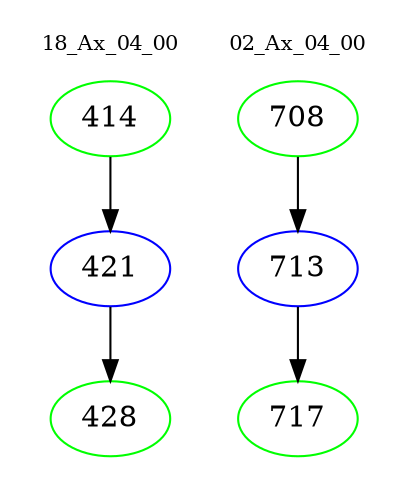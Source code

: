 digraph{
subgraph cluster_0 {
color = white
label = "18_Ax_04_00";
fontsize=10;
T0_414 [label="414", color="green"]
T0_414 -> T0_421 [color="black"]
T0_421 [label="421", color="blue"]
T0_421 -> T0_428 [color="black"]
T0_428 [label="428", color="green"]
}
subgraph cluster_1 {
color = white
label = "02_Ax_04_00";
fontsize=10;
T1_708 [label="708", color="green"]
T1_708 -> T1_713 [color="black"]
T1_713 [label="713", color="blue"]
T1_713 -> T1_717 [color="black"]
T1_717 [label="717", color="green"]
}
}
